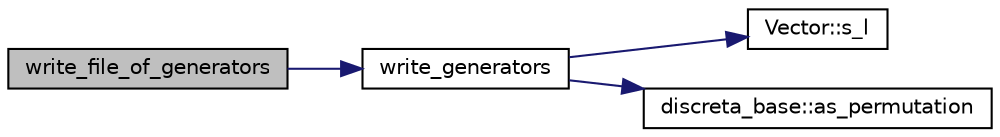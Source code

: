 digraph "write_file_of_generators"
{
  edge [fontname="Helvetica",fontsize="10",labelfontname="Helvetica",labelfontsize="10"];
  node [fontname="Helvetica",fontsize="10",shape=record];
  rankdir="LR";
  Node3784 [label="write_file_of_generators",height=0.2,width=0.4,color="black", fillcolor="grey75", style="filled", fontcolor="black"];
  Node3784 -> Node3785 [color="midnightblue",fontsize="10",style="solid",fontname="Helvetica"];
  Node3785 [label="write_generators",height=0.2,width=0.4,color="black", fillcolor="white", style="filled",URL="$d0/dd3/perm__group__gens_8_c.html#ae6b0a48acd164c33e2de0566005a940f"];
  Node3785 -> Node3786 [color="midnightblue",fontsize="10",style="solid",fontname="Helvetica"];
  Node3786 [label="Vector::s_l",height=0.2,width=0.4,color="black", fillcolor="white", style="filled",URL="$d5/db2/class_vector.html#ad2dc082288f858d22a528832289e0704"];
  Node3785 -> Node3787 [color="midnightblue",fontsize="10",style="solid",fontname="Helvetica"];
  Node3787 [label="discreta_base::as_permutation",height=0.2,width=0.4,color="black", fillcolor="white", style="filled",URL="$d7/d71/classdiscreta__base.html#aa4e72f36a82984239b12ae831e131098"];
}
